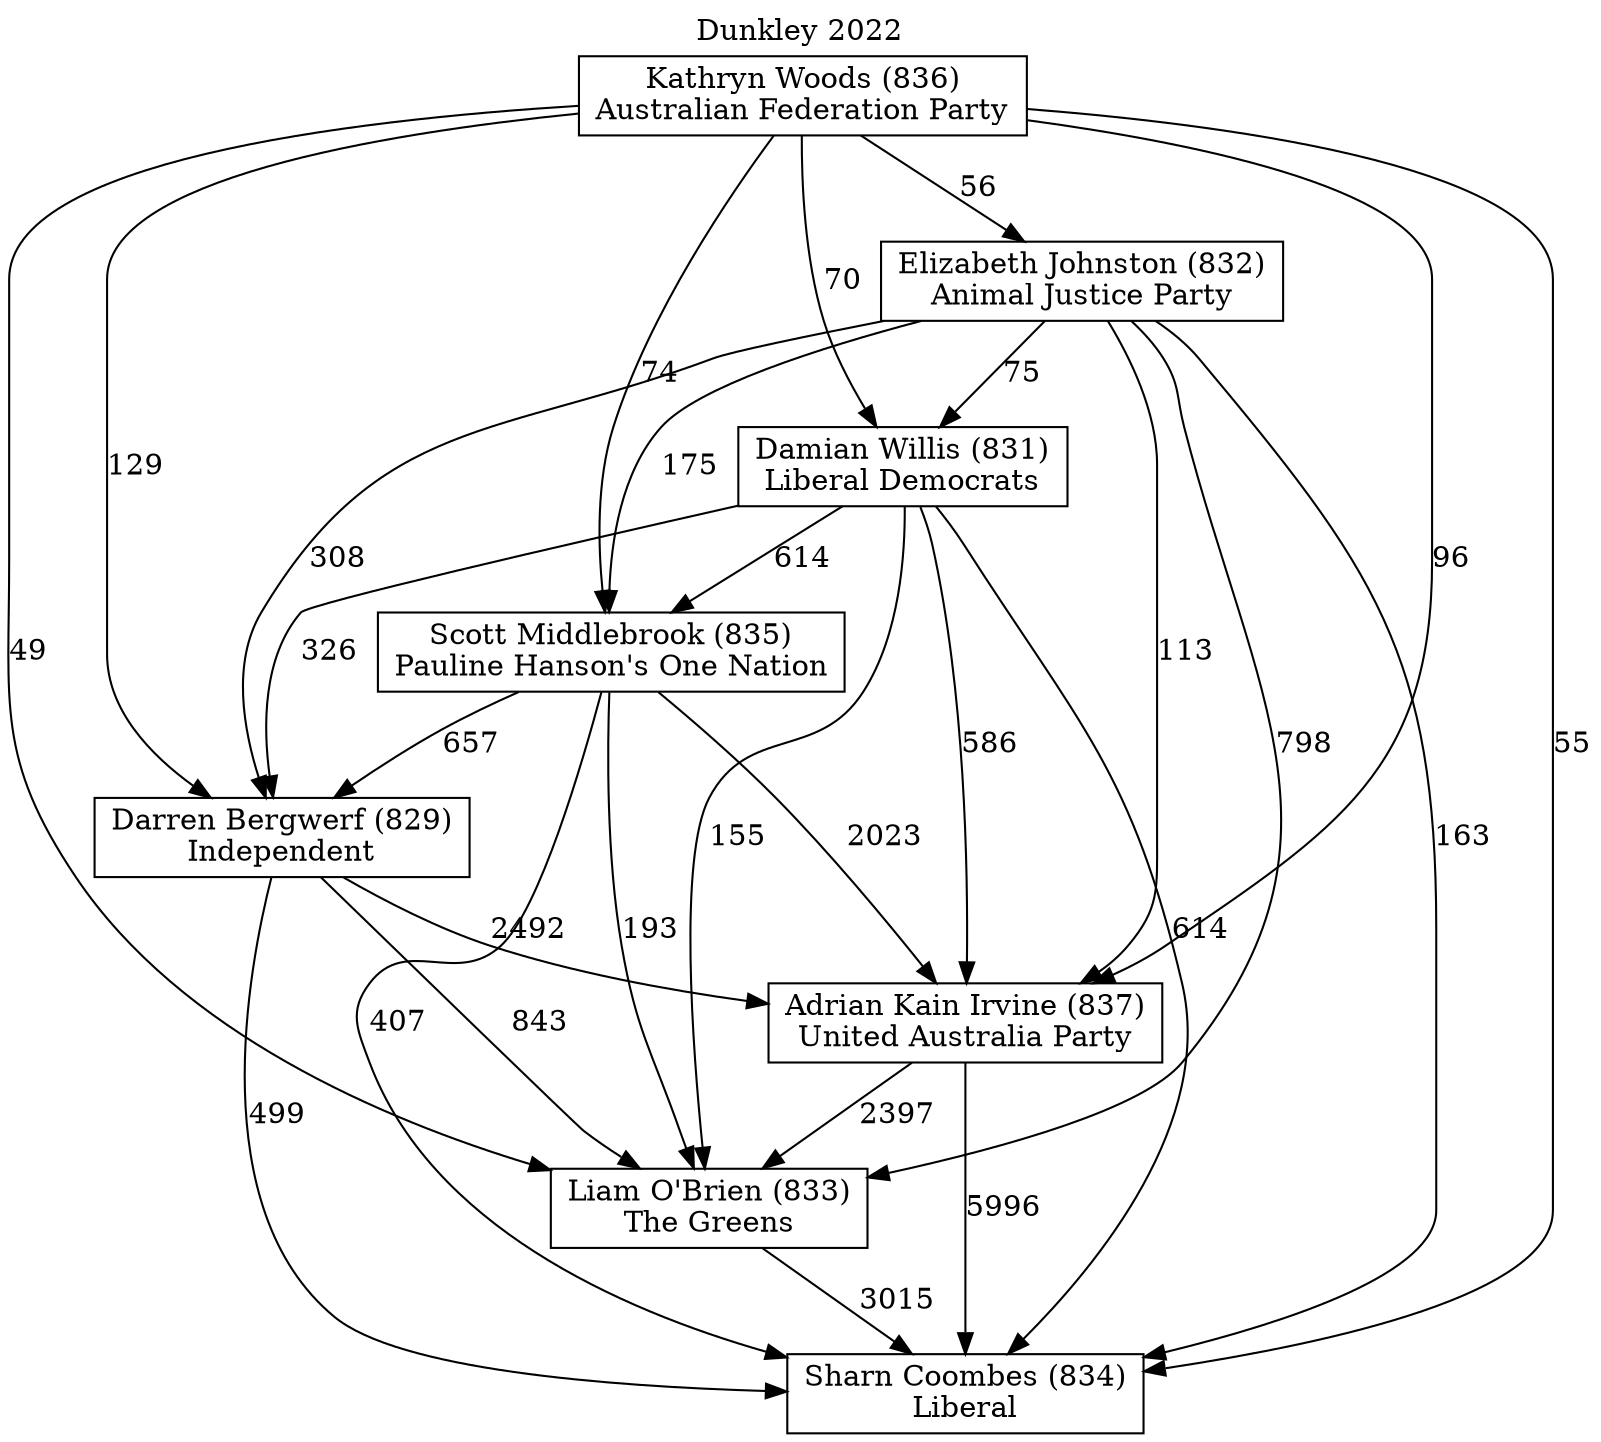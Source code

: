 // House preference flow
digraph "Sharn Coombes (834)_Dunkley_2022" {
	graph [label="Dunkley 2022" labelloc=t mclimit=10]
	node [shape=box]
	"Sharn Coombes (834)" [label="Sharn Coombes (834)
Liberal"]
	"Liam O'Brien (833)" [label="Liam O'Brien (833)
The Greens"]
	"Adrian Kain Irvine (837)" [label="Adrian Kain Irvine (837)
United Australia Party"]
	"Darren Bergwerf (829)" [label="Darren Bergwerf (829)
Independent"]
	"Scott Middlebrook (835)" [label="Scott Middlebrook (835)
Pauline Hanson's One Nation"]
	"Damian Willis (831)" [label="Damian Willis (831)
Liberal Democrats"]
	"Elizabeth Johnston (832)" [label="Elizabeth Johnston (832)
Animal Justice Party"]
	"Kathryn Woods (836)" [label="Kathryn Woods (836)
Australian Federation Party"]
	"Liam O'Brien (833)" -> "Sharn Coombes (834)" [label=3015]
	"Adrian Kain Irvine (837)" -> "Liam O'Brien (833)" [label=2397]
	"Darren Bergwerf (829)" -> "Adrian Kain Irvine (837)" [label=2492]
	"Scott Middlebrook (835)" -> "Darren Bergwerf (829)" [label=657]
	"Damian Willis (831)" -> "Scott Middlebrook (835)" [label=614]
	"Elizabeth Johnston (832)" -> "Damian Willis (831)" [label=75]
	"Kathryn Woods (836)" -> "Elizabeth Johnston (832)" [label=56]
	"Adrian Kain Irvine (837)" -> "Sharn Coombes (834)" [label=5996]
	"Darren Bergwerf (829)" -> "Sharn Coombes (834)" [label=499]
	"Scott Middlebrook (835)" -> "Sharn Coombes (834)" [label=407]
	"Damian Willis (831)" -> "Sharn Coombes (834)" [label=614]
	"Elizabeth Johnston (832)" -> "Sharn Coombes (834)" [label=163]
	"Kathryn Woods (836)" -> "Sharn Coombes (834)" [label=55]
	"Kathryn Woods (836)" -> "Damian Willis (831)" [label=70]
	"Elizabeth Johnston (832)" -> "Scott Middlebrook (835)" [label=175]
	"Kathryn Woods (836)" -> "Scott Middlebrook (835)" [label=74]
	"Damian Willis (831)" -> "Darren Bergwerf (829)" [label=326]
	"Elizabeth Johnston (832)" -> "Darren Bergwerf (829)" [label=308]
	"Kathryn Woods (836)" -> "Darren Bergwerf (829)" [label=129]
	"Scott Middlebrook (835)" -> "Adrian Kain Irvine (837)" [label=2023]
	"Damian Willis (831)" -> "Adrian Kain Irvine (837)" [label=586]
	"Elizabeth Johnston (832)" -> "Adrian Kain Irvine (837)" [label=113]
	"Kathryn Woods (836)" -> "Adrian Kain Irvine (837)" [label=96]
	"Darren Bergwerf (829)" -> "Liam O'Brien (833)" [label=843]
	"Scott Middlebrook (835)" -> "Liam O'Brien (833)" [label=193]
	"Damian Willis (831)" -> "Liam O'Brien (833)" [label=155]
	"Elizabeth Johnston (832)" -> "Liam O'Brien (833)" [label=798]
	"Kathryn Woods (836)" -> "Liam O'Brien (833)" [label=49]
}
